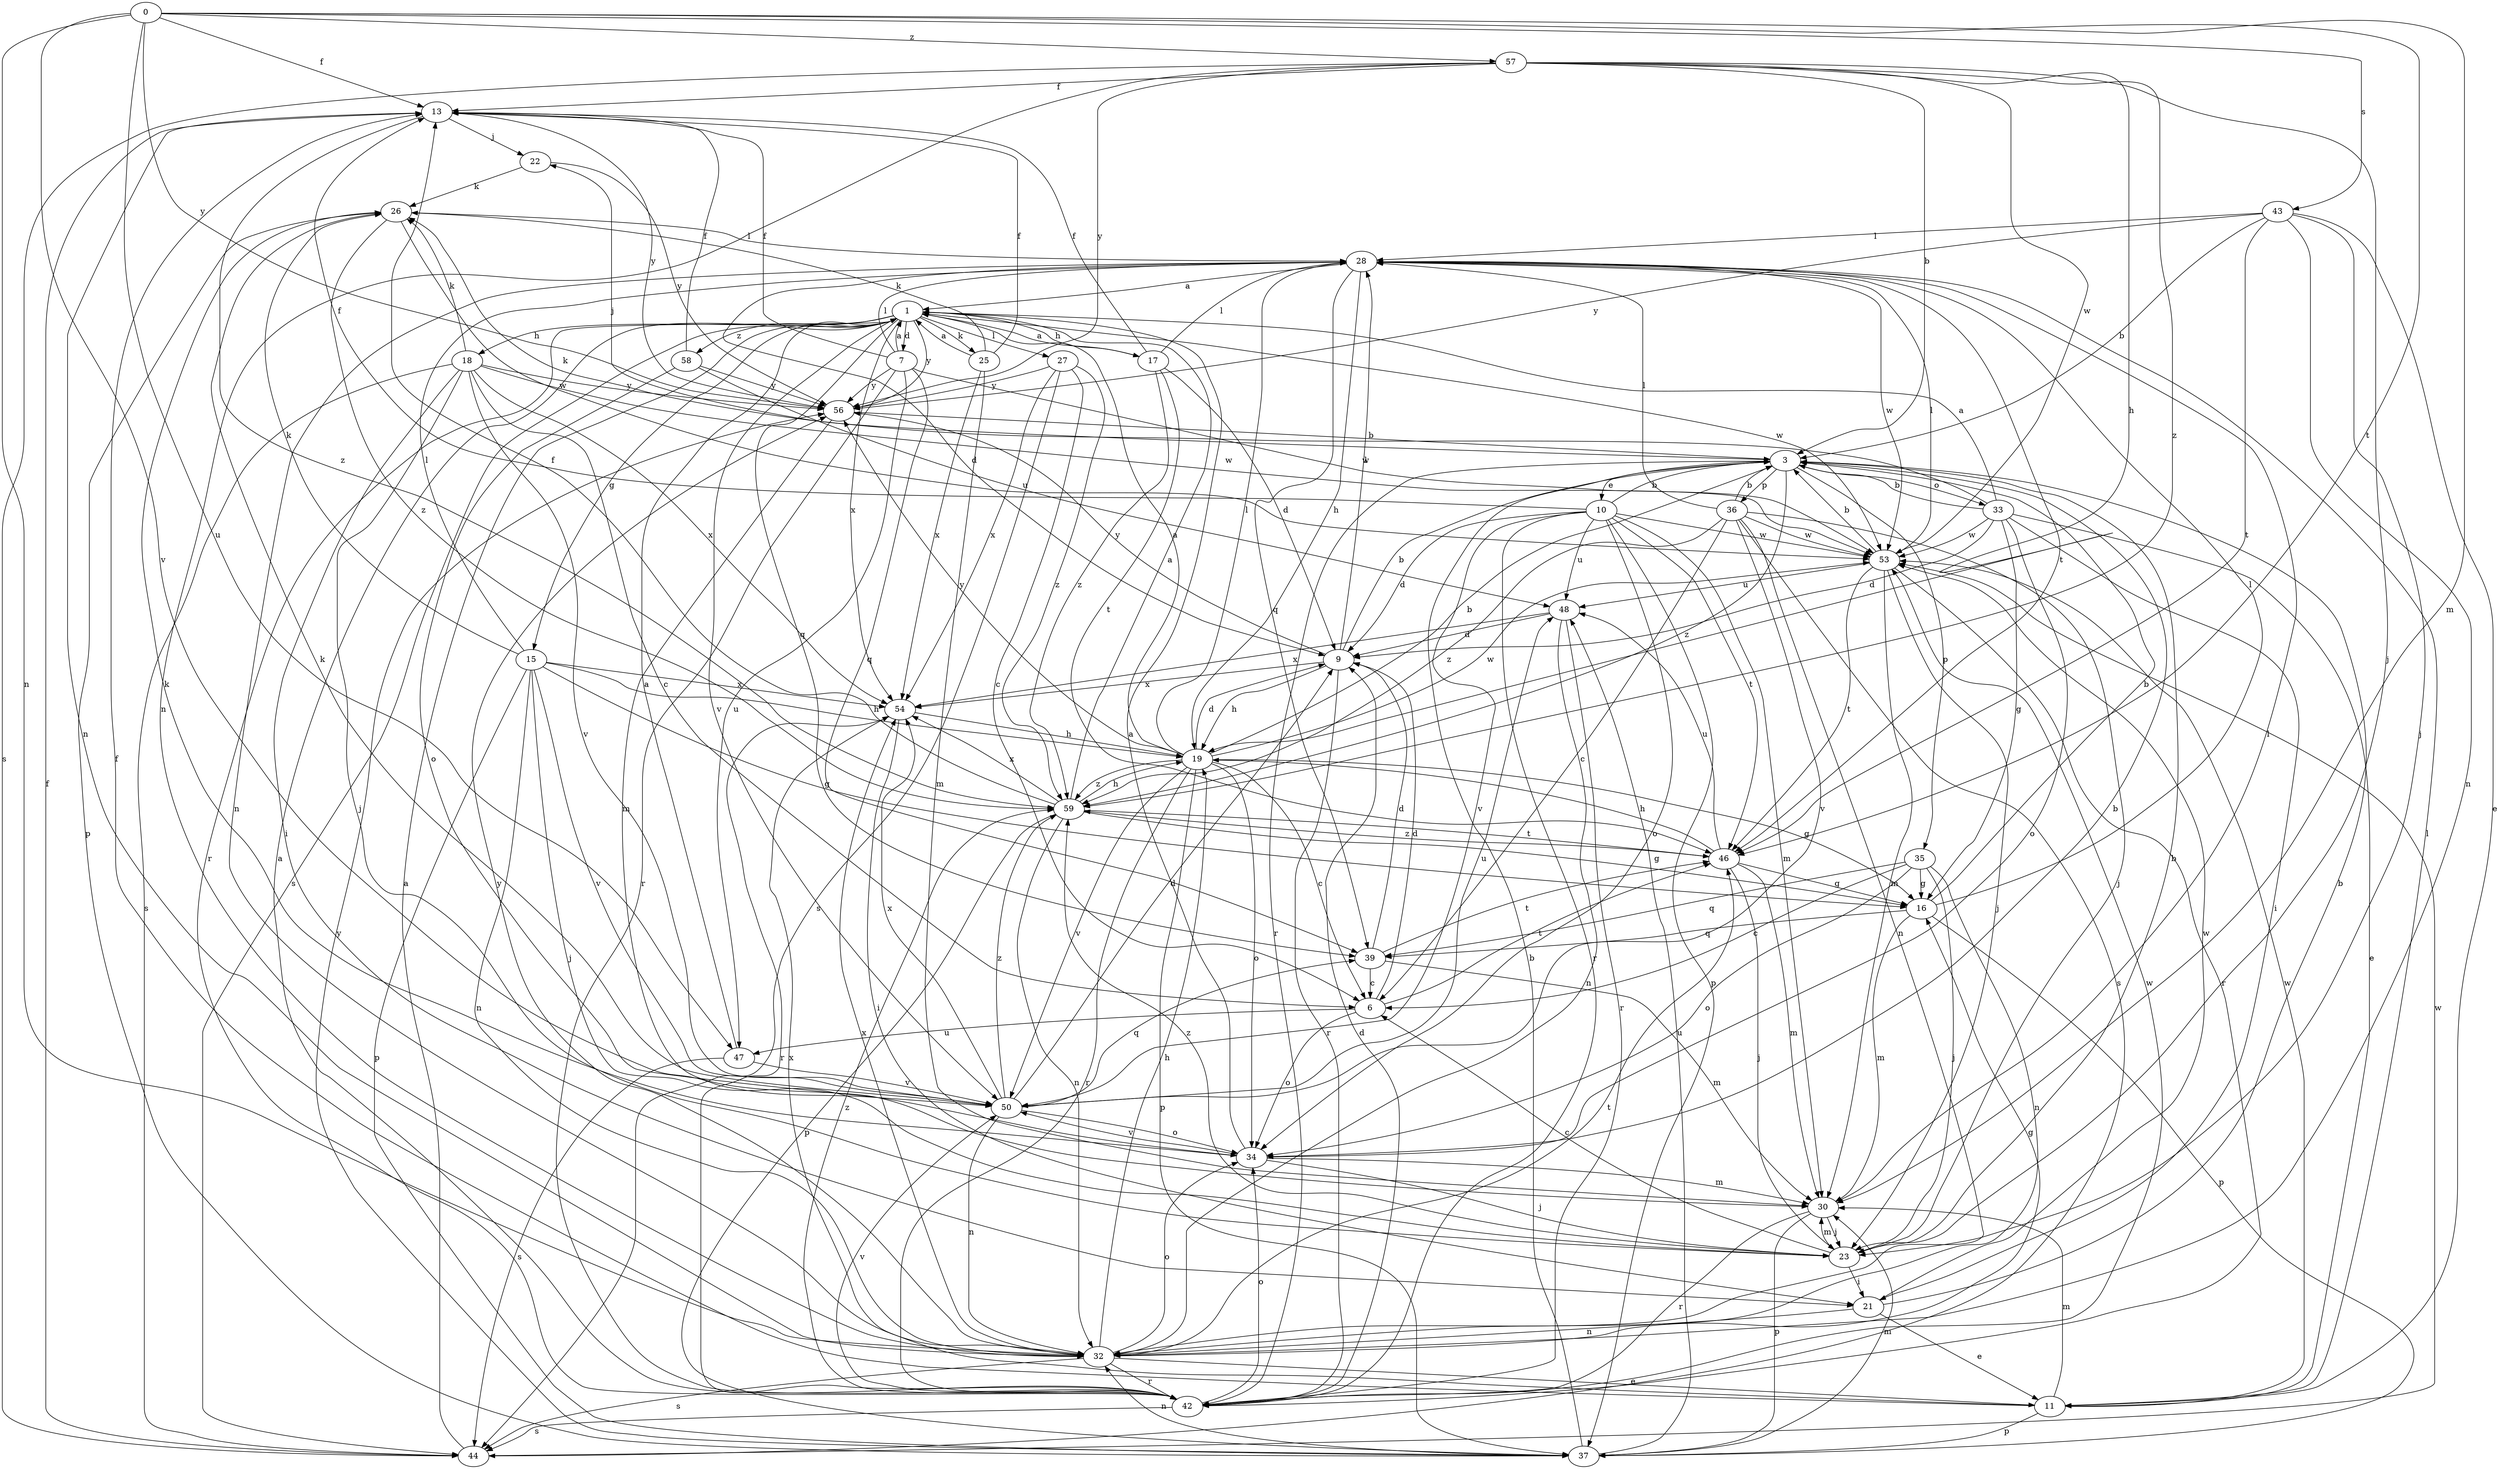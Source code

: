 strict digraph  {
0;
1;
3;
6;
7;
9;
10;
11;
13;
15;
16;
17;
18;
19;
21;
22;
23;
25;
26;
27;
28;
30;
32;
33;
34;
35;
36;
37;
39;
42;
43;
44;
46;
47;
48;
50;
53;
54;
56;
57;
58;
59;
0 -> 13  [label=f];
0 -> 30  [label=m];
0 -> 32  [label=n];
0 -> 43  [label=s];
0 -> 46  [label=t];
0 -> 47  [label=u];
0 -> 50  [label=v];
0 -> 56  [label=y];
0 -> 57  [label=z];
1 -> 7  [label=d];
1 -> 15  [label=g];
1 -> 17  [label=h];
1 -> 18  [label=h];
1 -> 25  [label=k];
1 -> 27  [label=l];
1 -> 39  [label=q];
1 -> 42  [label=r];
1 -> 44  [label=s];
1 -> 50  [label=v];
1 -> 53  [label=w];
1 -> 54  [label=x];
1 -> 56  [label=y];
1 -> 58  [label=z];
3 -> 10  [label=e];
3 -> 22  [label=j];
3 -> 33  [label=o];
3 -> 35  [label=p];
3 -> 36  [label=p];
3 -> 42  [label=r];
3 -> 59  [label=z];
6 -> 9  [label=d];
6 -> 34  [label=o];
6 -> 46  [label=t];
6 -> 47  [label=u];
7 -> 1  [label=a];
7 -> 13  [label=f];
7 -> 28  [label=l];
7 -> 39  [label=q];
7 -> 42  [label=r];
7 -> 47  [label=u];
7 -> 53  [label=w];
7 -> 56  [label=y];
9 -> 3  [label=b];
9 -> 19  [label=h];
9 -> 28  [label=l];
9 -> 42  [label=r];
9 -> 54  [label=x];
9 -> 56  [label=y];
10 -> 3  [label=b];
10 -> 9  [label=d];
10 -> 13  [label=f];
10 -> 30  [label=m];
10 -> 34  [label=o];
10 -> 37  [label=p];
10 -> 42  [label=r];
10 -> 46  [label=t];
10 -> 48  [label=u];
10 -> 50  [label=v];
10 -> 53  [label=w];
11 -> 13  [label=f];
11 -> 28  [label=l];
11 -> 30  [label=m];
11 -> 37  [label=p];
11 -> 53  [label=w];
11 -> 54  [label=x];
13 -> 22  [label=j];
13 -> 32  [label=n];
13 -> 56  [label=y];
13 -> 59  [label=z];
15 -> 16  [label=g];
15 -> 19  [label=h];
15 -> 23  [label=j];
15 -> 26  [label=k];
15 -> 28  [label=l];
15 -> 32  [label=n];
15 -> 37  [label=p];
15 -> 50  [label=v];
15 -> 54  [label=x];
16 -> 3  [label=b];
16 -> 28  [label=l];
16 -> 30  [label=m];
16 -> 37  [label=p];
16 -> 39  [label=q];
17 -> 1  [label=a];
17 -> 9  [label=d];
17 -> 13  [label=f];
17 -> 28  [label=l];
17 -> 46  [label=t];
17 -> 59  [label=z];
18 -> 6  [label=c];
18 -> 21  [label=i];
18 -> 23  [label=j];
18 -> 26  [label=k];
18 -> 44  [label=s];
18 -> 50  [label=v];
18 -> 53  [label=w];
18 -> 54  [label=x];
18 -> 56  [label=y];
19 -> 1  [label=a];
19 -> 3  [label=b];
19 -> 6  [label=c];
19 -> 9  [label=d];
19 -> 16  [label=g];
19 -> 28  [label=l];
19 -> 34  [label=o];
19 -> 37  [label=p];
19 -> 42  [label=r];
19 -> 50  [label=v];
19 -> 53  [label=w];
19 -> 56  [label=y];
19 -> 59  [label=z];
21 -> 3  [label=b];
21 -> 11  [label=e];
21 -> 32  [label=n];
21 -> 53  [label=w];
22 -> 26  [label=k];
22 -> 56  [label=y];
23 -> 3  [label=b];
23 -> 6  [label=c];
23 -> 21  [label=i];
23 -> 30  [label=m];
23 -> 59  [label=z];
25 -> 1  [label=a];
25 -> 13  [label=f];
25 -> 26  [label=k];
25 -> 30  [label=m];
25 -> 54  [label=x];
26 -> 28  [label=l];
26 -> 37  [label=p];
26 -> 53  [label=w];
26 -> 59  [label=z];
27 -> 6  [label=c];
27 -> 44  [label=s];
27 -> 54  [label=x];
27 -> 56  [label=y];
27 -> 59  [label=z];
28 -> 1  [label=a];
28 -> 9  [label=d];
28 -> 19  [label=h];
28 -> 32  [label=n];
28 -> 39  [label=q];
28 -> 46  [label=t];
28 -> 53  [label=w];
30 -> 23  [label=j];
30 -> 28  [label=l];
30 -> 37  [label=p];
30 -> 42  [label=r];
32 -> 11  [label=e];
32 -> 16  [label=g];
32 -> 19  [label=h];
32 -> 34  [label=o];
32 -> 42  [label=r];
32 -> 44  [label=s];
32 -> 46  [label=t];
32 -> 54  [label=x];
32 -> 56  [label=y];
33 -> 1  [label=a];
33 -> 3  [label=b];
33 -> 9  [label=d];
33 -> 11  [label=e];
33 -> 16  [label=g];
33 -> 21  [label=i];
33 -> 26  [label=k];
33 -> 34  [label=o];
33 -> 53  [label=w];
34 -> 1  [label=a];
34 -> 3  [label=b];
34 -> 23  [label=j];
34 -> 26  [label=k];
34 -> 30  [label=m];
34 -> 50  [label=v];
35 -> 6  [label=c];
35 -> 16  [label=g];
35 -> 23  [label=j];
35 -> 32  [label=n];
35 -> 34  [label=o];
35 -> 39  [label=q];
36 -> 3  [label=b];
36 -> 6  [label=c];
36 -> 23  [label=j];
36 -> 28  [label=l];
36 -> 32  [label=n];
36 -> 44  [label=s];
36 -> 50  [label=v];
36 -> 53  [label=w];
36 -> 59  [label=z];
37 -> 3  [label=b];
37 -> 30  [label=m];
37 -> 32  [label=n];
37 -> 48  [label=u];
37 -> 56  [label=y];
39 -> 6  [label=c];
39 -> 9  [label=d];
39 -> 30  [label=m];
39 -> 46  [label=t];
42 -> 1  [label=a];
42 -> 9  [label=d];
42 -> 34  [label=o];
42 -> 44  [label=s];
42 -> 50  [label=v];
42 -> 53  [label=w];
42 -> 59  [label=z];
43 -> 3  [label=b];
43 -> 11  [label=e];
43 -> 23  [label=j];
43 -> 28  [label=l];
43 -> 32  [label=n];
43 -> 46  [label=t];
43 -> 56  [label=y];
44 -> 1  [label=a];
44 -> 13  [label=f];
44 -> 53  [label=w];
46 -> 16  [label=g];
46 -> 19  [label=h];
46 -> 23  [label=j];
46 -> 30  [label=m];
46 -> 48  [label=u];
46 -> 59  [label=z];
47 -> 1  [label=a];
47 -> 44  [label=s];
47 -> 50  [label=v];
48 -> 9  [label=d];
48 -> 32  [label=n];
48 -> 42  [label=r];
48 -> 54  [label=x];
50 -> 9  [label=d];
50 -> 26  [label=k];
50 -> 32  [label=n];
50 -> 34  [label=o];
50 -> 39  [label=q];
50 -> 48  [label=u];
50 -> 54  [label=x];
50 -> 59  [label=z];
53 -> 3  [label=b];
53 -> 23  [label=j];
53 -> 28  [label=l];
53 -> 30  [label=m];
53 -> 42  [label=r];
53 -> 46  [label=t];
53 -> 48  [label=u];
54 -> 19  [label=h];
54 -> 21  [label=i];
54 -> 42  [label=r];
56 -> 3  [label=b];
56 -> 30  [label=m];
57 -> 3  [label=b];
57 -> 13  [label=f];
57 -> 19  [label=h];
57 -> 23  [label=j];
57 -> 32  [label=n];
57 -> 44  [label=s];
57 -> 53  [label=w];
57 -> 56  [label=y];
57 -> 59  [label=z];
58 -> 13  [label=f];
58 -> 34  [label=o];
58 -> 48  [label=u];
58 -> 56  [label=y];
59 -> 1  [label=a];
59 -> 13  [label=f];
59 -> 16  [label=g];
59 -> 19  [label=h];
59 -> 32  [label=n];
59 -> 37  [label=p];
59 -> 46  [label=t];
59 -> 54  [label=x];
}
